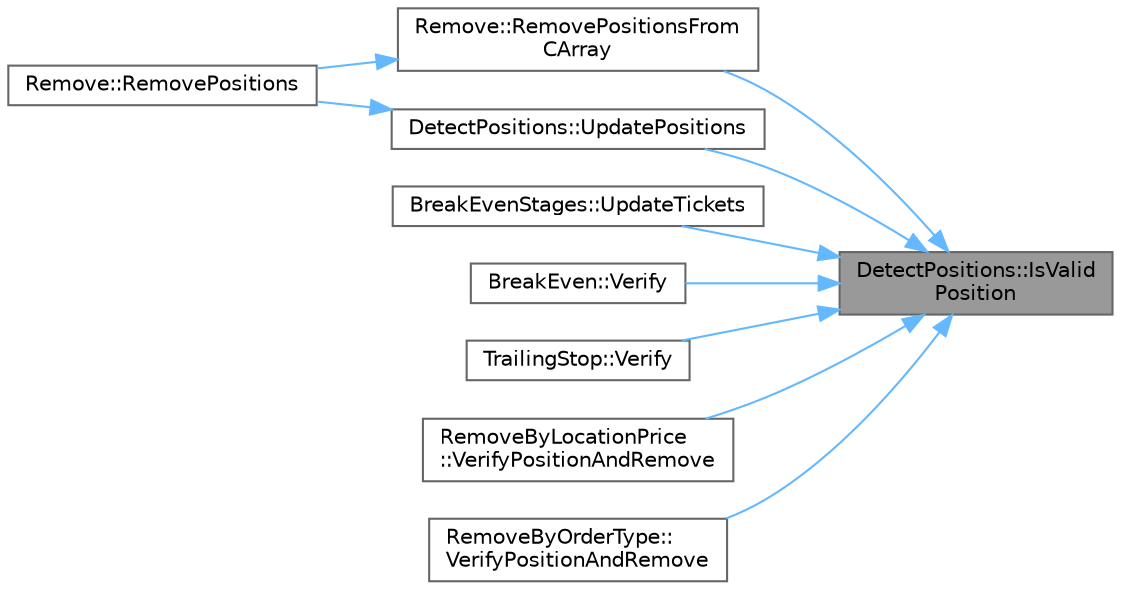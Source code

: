 digraph "DetectPositions::IsValidPosition"
{
 // LATEX_PDF_SIZE
  bgcolor="transparent";
  edge [fontname=Helvetica,fontsize=10,labelfontname=Helvetica,labelfontsize=10];
  node [fontname=Helvetica,fontsize=10,shape=box,height=0.2,width=0.4];
  rankdir="RL";
  Node1 [id="Node000001",label="DetectPositions::IsValid\lPosition",height=0.2,width=0.4,color="gray40", fillcolor="grey60", style="filled", fontcolor="black",tooltip="Checks if a position is valid."];
  Node1 -> Node2 [id="edge1_Node000001_Node000002",dir="back",color="steelblue1",style="solid",tooltip=" "];
  Node2 [id="Node000002",label="Remove::RemovePositionsFrom\lCArray",height=0.2,width=0.4,color="grey40", fillcolor="white", style="filled",URL="$class_remove.html#a99c5ebeed7ca29717ab796fb90a08e29",tooltip="Removes positions from an array of position tickets."];
  Node2 -> Node3 [id="edge2_Node000002_Node000003",dir="back",color="steelblue1",style="solid",tooltip=" "];
  Node3 [id="Node000003",label="Remove::RemovePositions",height=0.2,width=0.4,color="grey40", fillcolor="white", style="filled",URL="$class_remove.html#aeb797e1bd34fed7f418a2007abd576d6",tooltip="Removes all positions."];
  Node1 -> Node4 [id="edge3_Node000001_Node000004",dir="back",color="steelblue1",style="solid",tooltip=" "];
  Node4 [id="Node000004",label="DetectPositions::UpdatePositions",height=0.2,width=0.4,color="grey40", fillcolor="white", style="filled",URL="$class_detect_positions.html#abbc7215c65c420c88465c7078fbe2795",tooltip="Updates the positions by collecting valid position tickets."];
  Node4 -> Node3 [id="edge4_Node000004_Node000003",dir="back",color="steelblue1",style="solid",tooltip=" "];
  Node1 -> Node5 [id="edge5_Node000001_Node000005",dir="back",color="steelblue1",style="solid",tooltip=" "];
  Node5 [id="Node000005",label="BreakEvenStages::UpdateTickets",height=0.2,width=0.4,color="grey40", fillcolor="white", style="filled",URL="$class_break_even_stages.html#a7a112a6d699da3cf6f2a41c74599c731",tooltip="Updates the array of position tickets based on the current positions."];
  Node1 -> Node6 [id="edge6_Node000001_Node000006",dir="back",color="steelblue1",style="solid",tooltip=" "];
  Node6 [id="Node000006",label="BreakEven::Verify",height=0.2,width=0.4,color="grey40", fillcolor="white", style="filled",URL="$class_break_even.html#ad161b12f9b91edbd0c414a7de5c66858",tooltip="Verifies and updates stop loss for all current positions."];
  Node1 -> Node7 [id="edge7_Node000001_Node000007",dir="back",color="steelblue1",style="solid",tooltip=" "];
  Node7 [id="Node000007",label="TrailingStop::Verify",height=0.2,width=0.4,color="grey40", fillcolor="white", style="filled",URL="$class_trailing_stop.html#a7a080f40269961149afc40a1a486a815",tooltip="Verifies and updates stop loss for all current positions based on trailing stop logic."];
  Node1 -> Node8 [id="edge8_Node000001_Node000008",dir="back",color="steelblue1",style="solid",tooltip=" "];
  Node8 [id="Node000008",label="RemoveByLocationPrice\l::VerifyPositionAndRemove",height=0.2,width=0.4,color="grey40", fillcolor="white", style="filled",URL="$class_remove_by_location_price.html#aa1d1fc55ec8faa0e374a54031b4fbfc0",tooltip="Verifies positions and removes orders from the opposite array based on the position location."];
  Node1 -> Node9 [id="edge9_Node000001_Node000009",dir="back",color="steelblue1",style="solid",tooltip=" "];
  Node9 [id="Node000009",label="RemoveByOrderType::\lVerifyPositionAndRemove",height=0.2,width=0.4,color="grey40", fillcolor="white", style="filled",URL="$class_remove_by_order_type.html#a6647e3ad6d23567f04bee5248c6cf68b",tooltip="Verifies positions and removes orders based on their type."];
}
